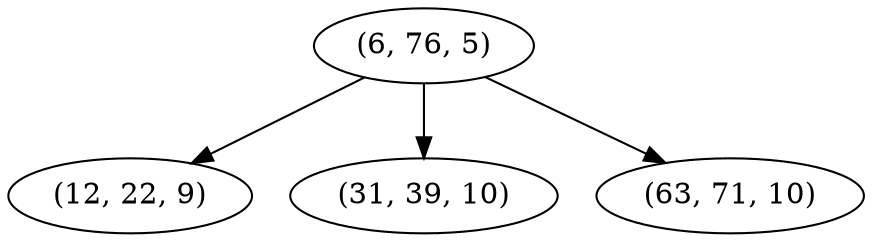 digraph tree {
    "(6, 76, 5)";
    "(12, 22, 9)";
    "(31, 39, 10)";
    "(63, 71, 10)";
    "(6, 76, 5)" -> "(12, 22, 9)";
    "(6, 76, 5)" -> "(31, 39, 10)";
    "(6, 76, 5)" -> "(63, 71, 10)";
}
